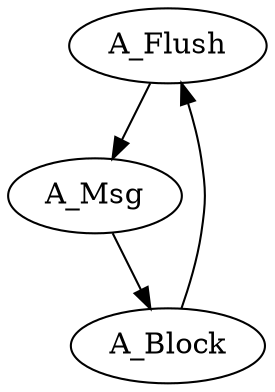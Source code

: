 digraph g {
name="StaticCouplingA";
edge  [type="defdst"]
node  [cpu="0"];
  A_Flush [type="flush",  toffs="0",      pattern="A", patentry="true", prio="1", qlo="1", tvalid="0", vabs="true"];
  A_Msg   [type="tmsg",   toffs="500",    pattern="A", id="0x112c0ff000500800", par="0x0000140000000000"];
  A_Block [type="block",  tperiod="5000", pattern="A", patexit="true"];

  A_Flush -> A_Msg -> A_Block -> A_Flush [type="defdst"];
}
